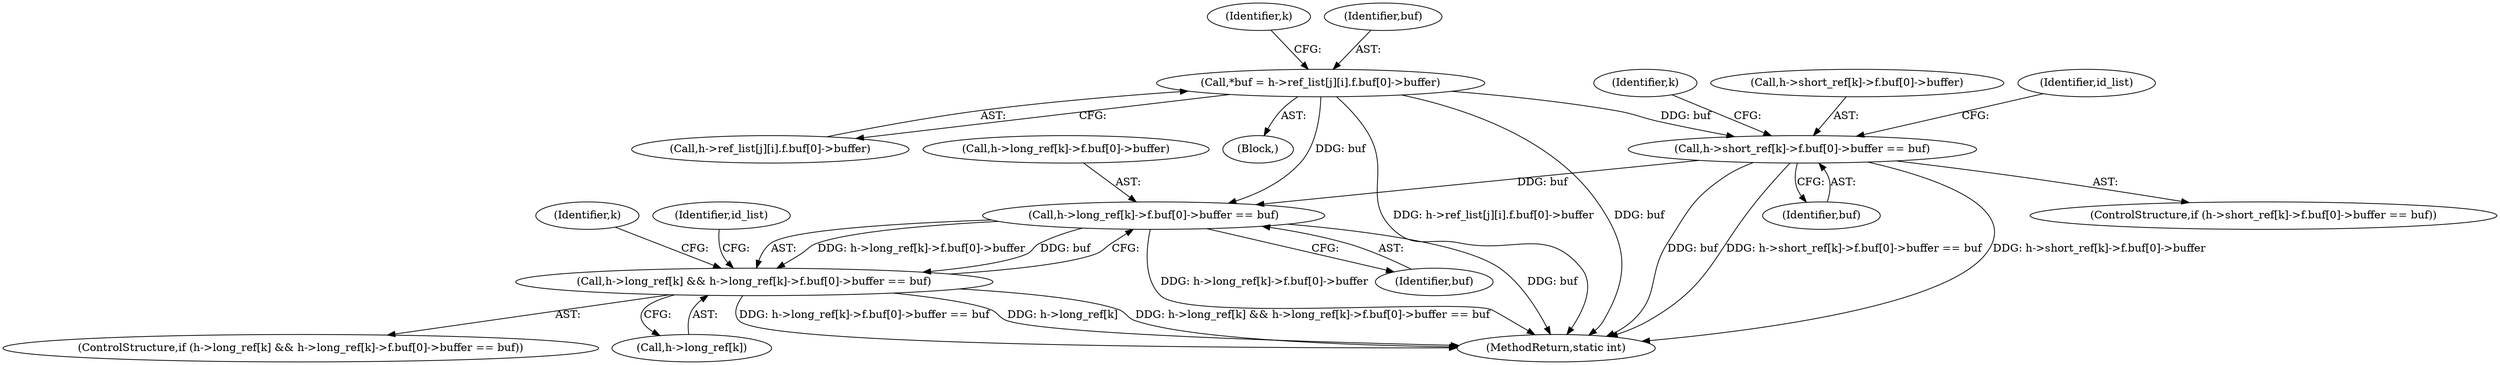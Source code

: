 digraph "0_FFmpeg_29ffeef5e73b8f41ff3a3f2242d356759c66f91f@pointer" {
"1003096" [label="(Call,h->short_ref[k]->f.buf[0]->buffer == buf)"];
"1003067" [label="(Call,*buf = h->ref_list[j][i].f.buf[0]->buffer)"];
"1003136" [label="(Call,h->long_ref[k]->f.buf[0]->buffer == buf)"];
"1003130" [label="(Call,h->long_ref[k] && h->long_ref[k]->f.buf[0]->buffer == buf)"];
"1003095" [label="(ControlStructure,if (h->short_ref[k]->f.buf[0]->buffer == buf))"];
"1003069" [label="(Call,h->ref_list[j][i].f.buf[0]->buffer)"];
"1003064" [label="(Block,)"];
"1003067" [label="(Call,*buf = h->ref_list[j][i].f.buf[0]->buffer)"];
"1003136" [label="(Call,h->long_ref[k]->f.buf[0]->buffer == buf)"];
"1003129" [label="(ControlStructure,if (h->long_ref[k] && h->long_ref[k]->f.buf[0]->buffer == buf))"];
"1003130" [label="(Call,h->long_ref[k] && h->long_ref[k]->f.buf[0]->buffer == buf)"];
"1003137" [label="(Call,h->long_ref[k]->f.buf[0]->buffer)"];
"1003096" [label="(Call,h->short_ref[k]->f.buf[0]->buffer == buf)"];
"1003094" [label="(Identifier,k)"];
"1003131" [label="(Call,h->long_ref[k])"];
"1003097" [label="(Call,h->short_ref[k]->f.buf[0]->buffer)"];
"1003086" [label="(Identifier,k)"];
"1003114" [label="(Identifier,id_list)"];
"1003110" [label="(Identifier,buf)"];
"1003435" [label="(MethodReturn,static int)"];
"1003128" [label="(Identifier,k)"];
"1003154" [label="(Identifier,id_list)"];
"1003068" [label="(Identifier,buf)"];
"1003150" [label="(Identifier,buf)"];
"1003096" -> "1003095"  [label="AST: "];
"1003096" -> "1003110"  [label="CFG: "];
"1003097" -> "1003096"  [label="AST: "];
"1003110" -> "1003096"  [label="AST: "];
"1003114" -> "1003096"  [label="CFG: "];
"1003094" -> "1003096"  [label="CFG: "];
"1003096" -> "1003435"  [label="DDG: buf"];
"1003096" -> "1003435"  [label="DDG: h->short_ref[k]->f.buf[0]->buffer == buf"];
"1003096" -> "1003435"  [label="DDG: h->short_ref[k]->f.buf[0]->buffer"];
"1003067" -> "1003096"  [label="DDG: buf"];
"1003096" -> "1003136"  [label="DDG: buf"];
"1003067" -> "1003064"  [label="AST: "];
"1003067" -> "1003069"  [label="CFG: "];
"1003068" -> "1003067"  [label="AST: "];
"1003069" -> "1003067"  [label="AST: "];
"1003086" -> "1003067"  [label="CFG: "];
"1003067" -> "1003435"  [label="DDG: buf"];
"1003067" -> "1003435"  [label="DDG: h->ref_list[j][i].f.buf[0]->buffer"];
"1003067" -> "1003136"  [label="DDG: buf"];
"1003136" -> "1003130"  [label="AST: "];
"1003136" -> "1003150"  [label="CFG: "];
"1003137" -> "1003136"  [label="AST: "];
"1003150" -> "1003136"  [label="AST: "];
"1003130" -> "1003136"  [label="CFG: "];
"1003136" -> "1003435"  [label="DDG: h->long_ref[k]->f.buf[0]->buffer"];
"1003136" -> "1003435"  [label="DDG: buf"];
"1003136" -> "1003130"  [label="DDG: h->long_ref[k]->f.buf[0]->buffer"];
"1003136" -> "1003130"  [label="DDG: buf"];
"1003130" -> "1003129"  [label="AST: "];
"1003130" -> "1003131"  [label="CFG: "];
"1003131" -> "1003130"  [label="AST: "];
"1003154" -> "1003130"  [label="CFG: "];
"1003128" -> "1003130"  [label="CFG: "];
"1003130" -> "1003435"  [label="DDG: h->long_ref[k]->f.buf[0]->buffer == buf"];
"1003130" -> "1003435"  [label="DDG: h->long_ref[k]"];
"1003130" -> "1003435"  [label="DDG: h->long_ref[k] && h->long_ref[k]->f.buf[0]->buffer == buf"];
}
